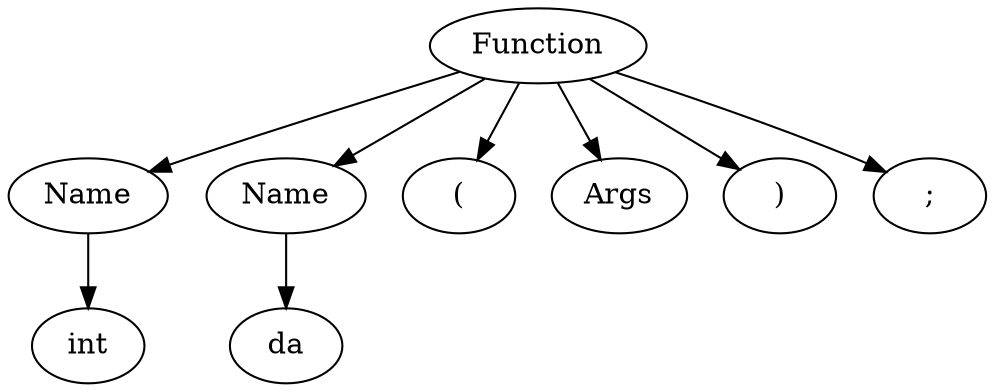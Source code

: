 digraph tree {
node [label = "Function"]; "Function8";
node [label = "Name"]; "Name1";
node [label = "int"]; "int0";
"Name1"->"int0"
"Function8"->"Name1"
node [label = "Name"]; "Name3";
node [label = "da"]; "da2";
"Name3"->"da2"
"Function8"->"Name3"
node [label = "("]; "(4";
"Function8"->"(4"
node [label = "Args"]; "Args5";
"Function8"->"Args5"
node [label = ")"]; ")6";
"Function8"->")6"
node [label = ";"]; ";7";
"Function8"->";7"
}